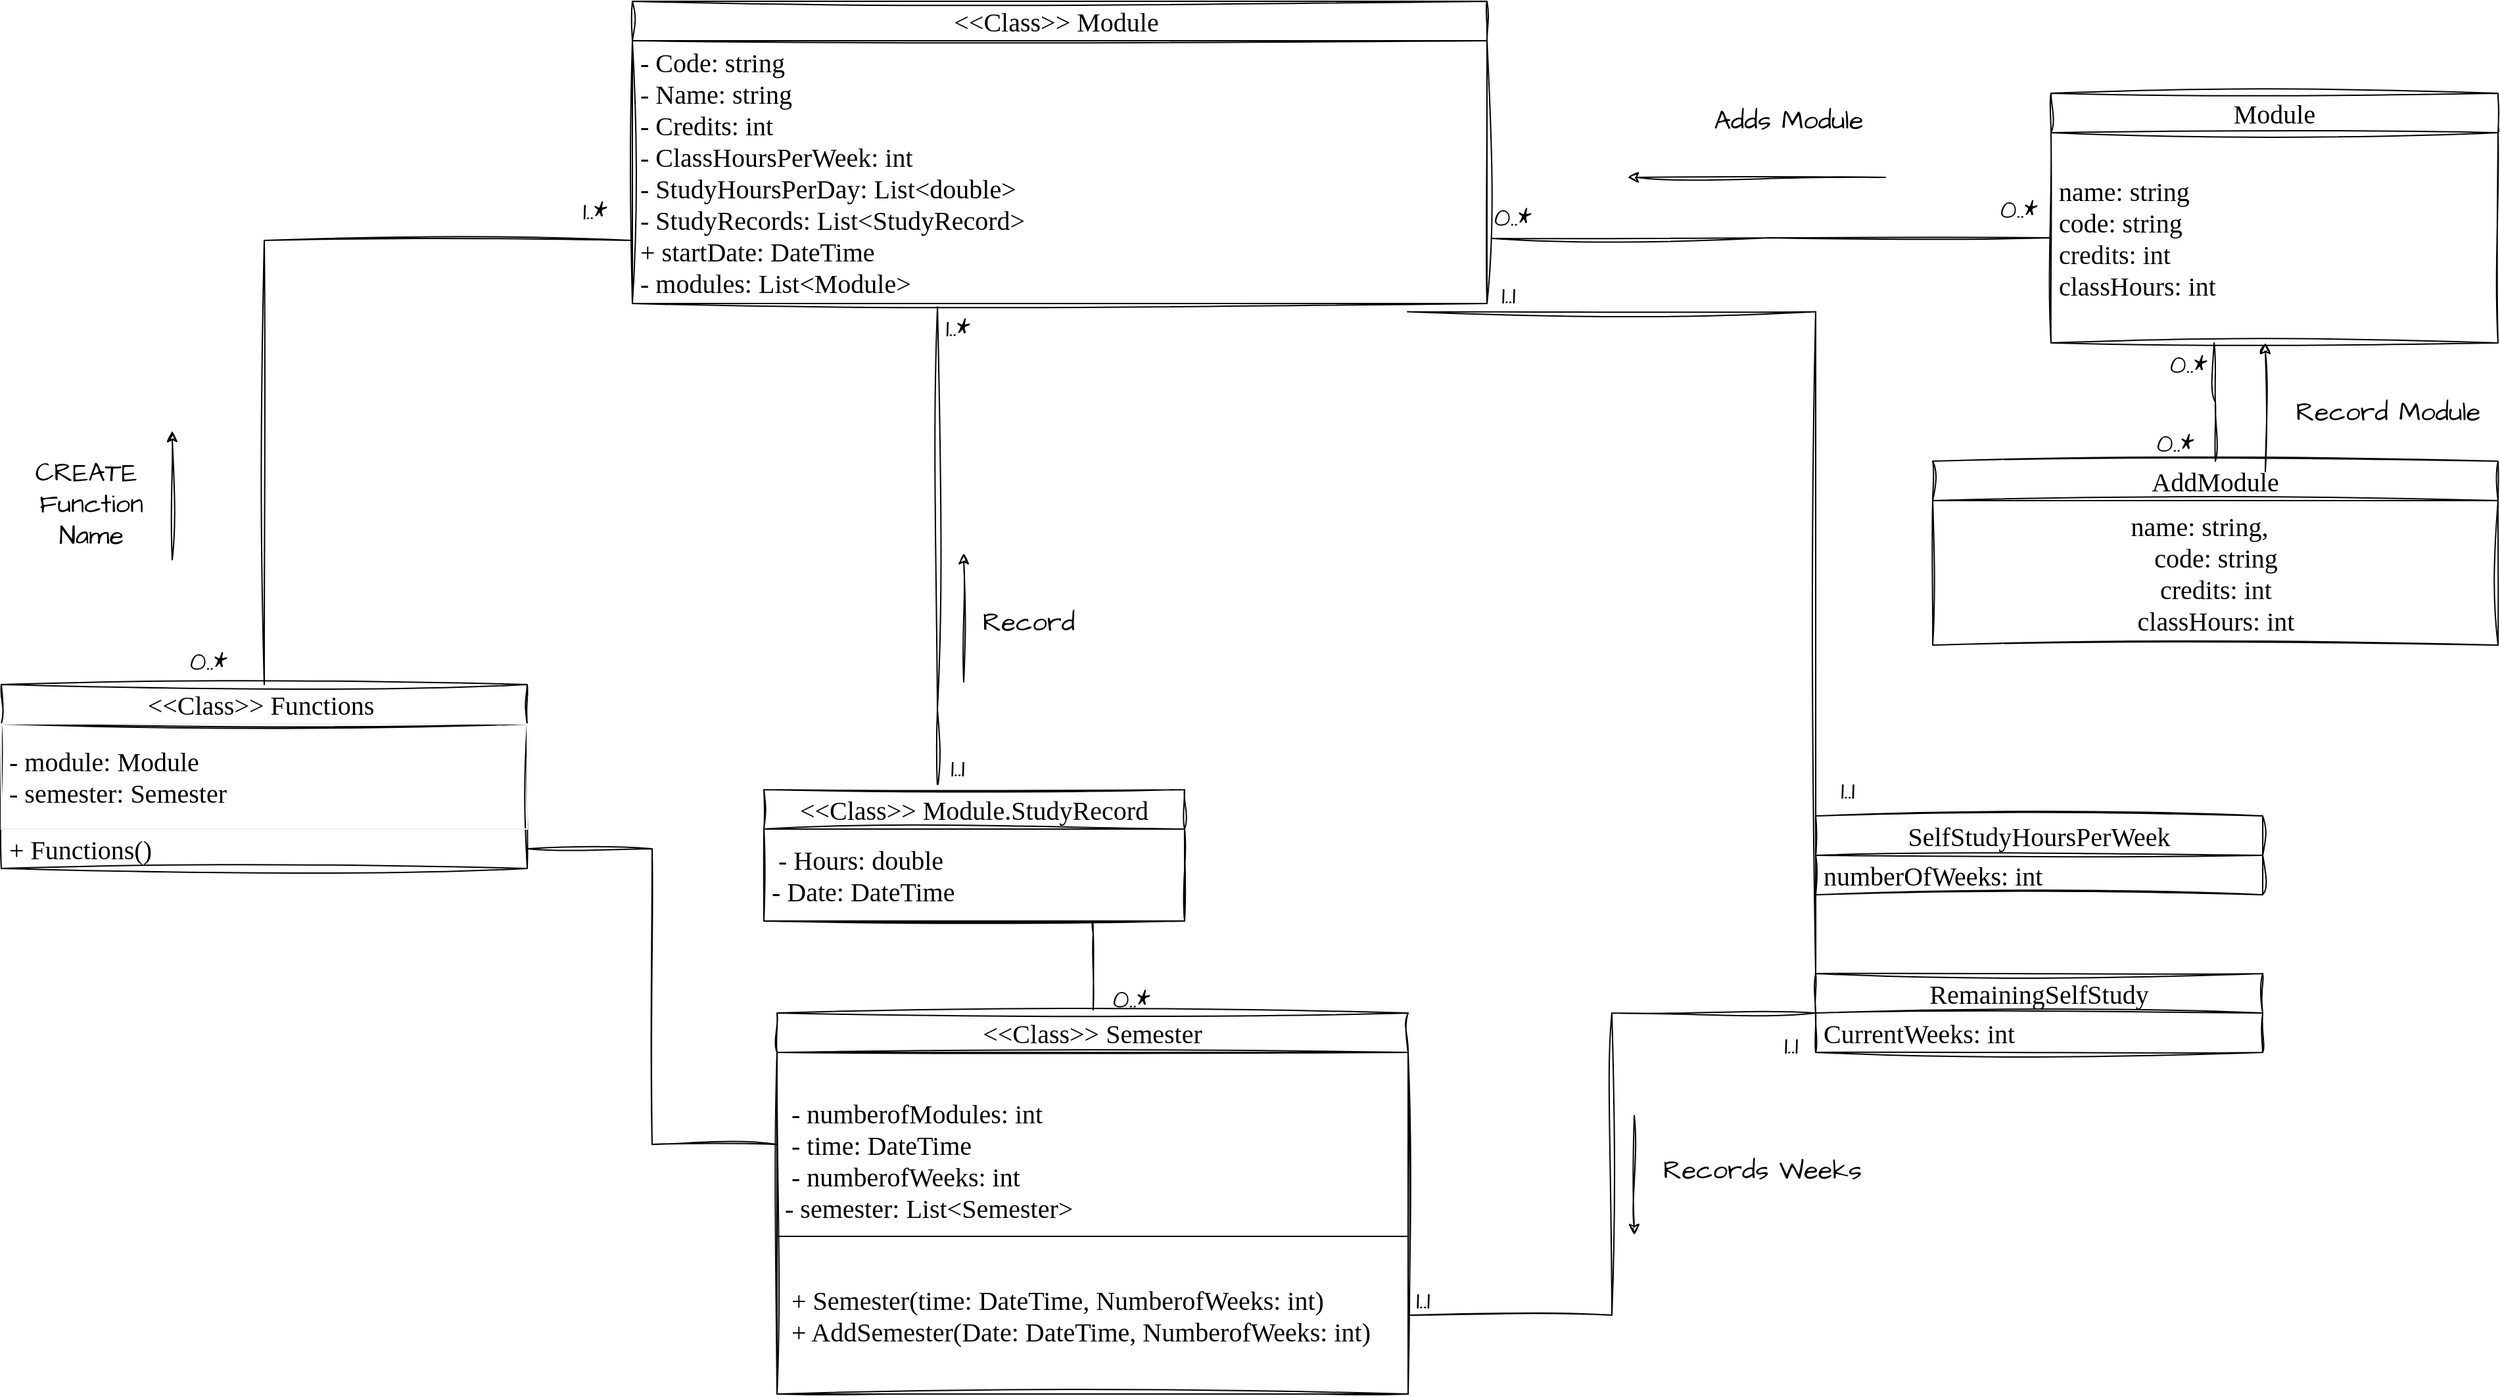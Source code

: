 <mxfile version="21.5.0" type="device">
  <diagram name="Page-1" id="kCfVXJoL_dmyVYq_A1QM">
    <mxGraphModel dx="2390" dy="1473" grid="0" gridSize="10" guides="1" tooltips="1" connect="1" arrows="1" fold="1" page="1" pageScale="1" pageWidth="2339" pageHeight="3300" math="0" shadow="0">
      <root>
        <mxCell id="0" />
        <mxCell id="1" parent="0" />
        <mxCell id="cLwnY9_HZELoblNR_DfB-37" style="edgeStyle=orthogonalEdgeStyle;rounded=0;sketch=1;hachureGap=4;jiggle=2;curveFitting=1;orthogonalLoop=1;jettySize=auto;html=1;entryX=0;entryY=0.76;entryDx=0;entryDy=0;entryPerimeter=0;fontFamily=Times New Roman;fontSize=16;startArrow=none;startFill=0;endArrow=none;endFill=0;" parent="1" source="cLwnY9_HZELoblNR_DfB-1" target="cLwnY9_HZELoblNR_DfB-6" edge="1">
          <mxGeometry relative="1" as="geometry" />
        </mxCell>
        <mxCell id="cLwnY9_HZELoblNR_DfB-1" value="&amp;lt;&amp;lt;Class&amp;gt;&amp;gt; Functions&amp;nbsp;" style="swimlane;fontStyle=0;childLayout=stackLayout;horizontal=1;startSize=30;horizontalStack=0;resizeParent=1;resizeParentMax=0;resizeLast=0;collapsible=1;marginBottom=0;whiteSpace=wrap;html=1;sketch=1;hachureGap=4;jiggle=2;curveFitting=1;fontFamily=Times New Roman;fontSize=20;" parent="1" vertex="1">
          <mxGeometry x="440" y="910" width="400" height="140" as="geometry" />
        </mxCell>
        <mxCell id="cLwnY9_HZELoblNR_DfB-2" value="- module: Module&lt;br&gt;- semester: Semester " style="text;strokeColor=#F0F0F0;fillColor=none;align=left;verticalAlign=middle;spacingLeft=4;spacingRight=4;overflow=hidden;points=[[0,0.5],[1,0.5]];portConstraint=eastwest;rotatable=0;whiteSpace=wrap;html=1;fontSize=20;fontFamily=Times New Roman;" parent="cLwnY9_HZELoblNR_DfB-1" vertex="1">
          <mxGeometry y="30" width="400" height="80" as="geometry" />
        </mxCell>
        <mxCell id="cLwnY9_HZELoblNR_DfB-3" value=" + Functions()   " style="text;strokeColor=none;fillColor=none;align=left;verticalAlign=middle;spacingLeft=4;spacingRight=4;overflow=hidden;points=[[0,0.5],[1,0.5]];portConstraint=eastwest;rotatable=0;whiteSpace=wrap;html=1;fontSize=20;fontFamily=Times New Roman;" parent="cLwnY9_HZELoblNR_DfB-1" vertex="1">
          <mxGeometry y="110" width="400" height="30" as="geometry" />
        </mxCell>
        <mxCell id="cLwnY9_HZELoblNR_DfB-5" value="&amp;lt;&amp;lt;Class&amp;gt;&amp;gt; Module&amp;nbsp;" style="swimlane;fontStyle=0;childLayout=stackLayout;horizontal=1;startSize=30;horizontalStack=0;resizeParent=1;resizeParentMax=0;resizeLast=0;collapsible=1;marginBottom=0;whiteSpace=wrap;html=1;sketch=1;hachureGap=4;jiggle=2;curveFitting=1;fontFamily=Times New Roman;fontSize=20;" parent="1" vertex="1">
          <mxGeometry x="920" y="390" width="650" height="230" as="geometry" />
        </mxCell>
        <mxCell id="cLwnY9_HZELoblNR_DfB-6" value="- Code: string&amp;nbsp;&lt;br&gt;- Name: string&amp;nbsp;&lt;br&gt;- Credits: int&amp;nbsp;&lt;br&gt;- ClassHoursPerWeek: int&lt;br&gt;- StudyHoursPerDay: List&amp;lt;double&amp;gt;&amp;nbsp;&lt;br&gt;- StudyRecords: List&amp;lt;StudyRecord&amp;gt;&amp;nbsp;&lt;br&gt;+ startDate: DateTime&amp;nbsp;&lt;br&gt;- modules: List&amp;lt;Module&amp;gt;" style="text;strokeColor=default;fillColor=none;align=left;verticalAlign=middle;spacingLeft=4;spacingRight=4;overflow=hidden;points=[[0,0.5],[1,0.5]];portConstraint=eastwest;rotatable=0;whiteSpace=wrap;html=1;fontSize=20;fontFamily=Times New Roman;" parent="cLwnY9_HZELoblNR_DfB-5" vertex="1">
          <mxGeometry y="30" width="650" height="200" as="geometry" />
        </mxCell>
        <mxCell id="cLwnY9_HZELoblNR_DfB-35" style="edgeStyle=orthogonalEdgeStyle;rounded=0;sketch=1;hachureGap=4;jiggle=2;curveFitting=1;orthogonalLoop=1;jettySize=auto;html=1;entryX=0.357;entryY=1.013;entryDx=0;entryDy=0;entryPerimeter=0;fontFamily=Times New Roman;fontSize=16;startArrow=none;startFill=0;endArrow=none;endFill=0;" parent="1" source="cLwnY9_HZELoblNR_DfB-9" target="cLwnY9_HZELoblNR_DfB-6" edge="1">
          <mxGeometry relative="1" as="geometry">
            <Array as="points">
              <mxPoint x="1152" y="929" />
              <mxPoint x="1152" y="929" />
            </Array>
            <mxPoint x="1187.8" y="870" as="targetPoint" />
          </mxGeometry>
        </mxCell>
        <mxCell id="cLwnY9_HZELoblNR_DfB-9" value="&amp;nbsp;&amp;lt;&amp;lt;Class&amp;gt;&amp;gt; Module.StudyRecord&amp;nbsp;" style="swimlane;fontStyle=0;childLayout=stackLayout;horizontal=1;startSize=30;horizontalStack=0;resizeParent=1;resizeParentMax=0;resizeLast=0;collapsible=1;marginBottom=0;whiteSpace=wrap;html=1;sketch=1;hachureGap=4;jiggle=2;curveFitting=1;fontFamily=Times New Roman;fontSize=20;" parent="1" vertex="1">
          <mxGeometry x="1020" y="990" width="320" height="100" as="geometry" />
        </mxCell>
        <mxCell id="cLwnY9_HZELoblNR_DfB-10" value="&lt;div&gt;&amp;nbsp;- Hours: double&amp;nbsp; &amp;nbsp; &amp;nbsp; &amp;nbsp; &amp;nbsp;&lt;/div&gt;&lt;div&gt;- Date: DateTime&amp;nbsp;&lt;/div&gt;" style="text;strokeColor=default;fillColor=none;align=left;verticalAlign=middle;spacingLeft=4;spacingRight=4;overflow=hidden;points=[[0,0.5],[1,0.5]];portConstraint=eastwest;rotatable=0;whiteSpace=wrap;html=1;fontSize=20;fontFamily=Times New Roman;" parent="cLwnY9_HZELoblNR_DfB-9" vertex="1">
          <mxGeometry y="30" width="320" height="70" as="geometry" />
        </mxCell>
        <mxCell id="cLwnY9_HZELoblNR_DfB-39" style="edgeStyle=orthogonalEdgeStyle;rounded=0;sketch=1;hachureGap=4;jiggle=2;curveFitting=1;orthogonalLoop=1;jettySize=auto;html=1;entryX=0.781;entryY=1.143;entryDx=0;entryDy=0;entryPerimeter=0;fontFamily=Architects Daughter;fontSource=https%3A%2F%2Ffonts.googleapis.com%2Fcss%3Ffamily%3DArchitects%2BDaughter;fontSize=16;exitX=0.501;exitY=-0.008;exitDx=0;exitDy=0;exitPerimeter=0;startArrow=none;startFill=0;endArrow=none;endFill=0;" parent="1" source="cLwnY9_HZELoblNR_DfB-13" edge="1">
          <mxGeometry relative="1" as="geometry">
            <mxPoint x="1269.96" y="1149.99" as="sourcePoint" />
            <mxPoint x="1269.88" y="1090" as="targetPoint" />
            <Array as="points">
              <mxPoint x="1271" y="1100" />
              <mxPoint x="1270" y="1100" />
            </Array>
          </mxGeometry>
        </mxCell>
        <mxCell id="cLwnY9_HZELoblNR_DfB-13" value="&amp;nbsp;&amp;lt;&amp;lt;Class&amp;gt;&amp;gt; Semester&amp;nbsp;" style="swimlane;fontStyle=0;childLayout=stackLayout;horizontal=1;startSize=30;horizontalStack=0;resizeParent=1;resizeParentMax=0;resizeLast=0;collapsible=1;marginBottom=0;whiteSpace=wrap;html=1;sketch=1;hachureGap=4;jiggle=2;curveFitting=1;fontFamily=Times New Roman;fontSize=20;" parent="1" vertex="1">
          <mxGeometry x="1030" y="1160" width="480" height="290" as="geometry" />
        </mxCell>
        <mxCell id="cLwnY9_HZELoblNR_DfB-14" value="&lt;div&gt;&lt;br&gt;&lt;/div&gt;&lt;div&gt;&amp;nbsp;- numberofModules: int&amp;nbsp; &amp;nbsp; &amp;nbsp;&lt;/div&gt;&lt;div&gt;&amp;nbsp;- time: DateTime&amp;nbsp; &amp;nbsp; &amp;nbsp; &amp;nbsp; &amp;nbsp; &amp;nbsp;&lt;/div&gt;&lt;div&gt;&amp;nbsp;- numberofWeeks: int&amp;nbsp; &amp;nbsp; &amp;nbsp; &amp;nbsp;&lt;/div&gt;&lt;div&gt;- semester: List&amp;lt;Semester&amp;gt;&lt;/div&gt;" style="text;strokeColor=default;fillColor=none;align=left;verticalAlign=middle;spacingLeft=4;spacingRight=4;overflow=hidden;points=[[0,0.5],[1,0.5]];portConstraint=eastwest;rotatable=0;whiteSpace=wrap;html=1;fontSize=20;fontFamily=Times New Roman;" parent="cLwnY9_HZELoblNR_DfB-13" vertex="1">
          <mxGeometry y="30" width="480" height="140" as="geometry" />
        </mxCell>
        <mxCell id="cLwnY9_HZELoblNR_DfB-15" value="&lt;div&gt;&amp;nbsp;+ Semester(time: DateTime, NumberofWeeks: int)&amp;nbsp;&lt;/div&gt;&lt;div&gt;&amp;nbsp;+ AddSemester(Date: DateTime, NumberofWeeks: int)&amp;nbsp;&lt;/div&gt;" style="text;strokeColor=default;fillColor=none;align=left;verticalAlign=middle;spacingLeft=4;spacingRight=4;overflow=hidden;points=[[0,0.5],[1,0.5]];portConstraint=eastwest;rotatable=0;whiteSpace=wrap;html=1;fontSize=20;fontFamily=Times New Roman;" parent="cLwnY9_HZELoblNR_DfB-13" vertex="1">
          <mxGeometry y="170" width="480" height="120" as="geometry" />
        </mxCell>
        <mxCell id="cLwnY9_HZELoblNR_DfB-17" value="Module" style="swimlane;fontStyle=0;childLayout=stackLayout;horizontal=1;startSize=30;horizontalStack=0;resizeParent=1;resizeParentMax=0;resizeLast=0;collapsible=1;marginBottom=0;whiteSpace=wrap;html=1;sketch=1;hachureGap=4;jiggle=2;curveFitting=1;fontFamily=Times New Roman;fontSize=20;" parent="1" vertex="1">
          <mxGeometry x="1999" y="460" width="340" height="190" as="geometry" />
        </mxCell>
        <mxCell id="cLwnY9_HZELoblNR_DfB-20" value="name: string&lt;br&gt;code: string&lt;br&gt;credits: int&lt;br&gt;classHours: int&amp;nbsp;" style="text;strokeColor=none;fillColor=none;align=left;verticalAlign=middle;spacingLeft=4;spacingRight=4;overflow=hidden;points=[[0,0.5],[1,0.5]];portConstraint=eastwest;rotatable=0;whiteSpace=wrap;html=1;fontSize=20;fontFamily=Times New Roman;" parent="cLwnY9_HZELoblNR_DfB-17" vertex="1">
          <mxGeometry y="30" width="340" height="160" as="geometry" />
        </mxCell>
        <mxCell id="trnYDFIzoloPD32JqK8Z-2" style="edgeStyle=orthogonalEdgeStyle;rounded=0;sketch=1;hachureGap=4;jiggle=2;curveFitting=1;orthogonalLoop=1;jettySize=auto;html=1;exitX=0.5;exitY=0;exitDx=0;exitDy=0;entryX=0.365;entryY=1;entryDx=0;entryDy=0;entryPerimeter=0;fontFamily=Architects Daughter;fontSource=https%3A%2F%2Ffonts.googleapis.com%2Fcss%3Ffamily%3DArchitects%2BDaughter;fontSize=16;endArrow=none;endFill=0;" edge="1" parent="1" source="cLwnY9_HZELoblNR_DfB-21" target="cLwnY9_HZELoblNR_DfB-20">
          <mxGeometry relative="1" as="geometry" />
        </mxCell>
        <mxCell id="cLwnY9_HZELoblNR_DfB-21" value="AddModule" style="swimlane;fontStyle=0;childLayout=stackLayout;horizontal=1;startSize=30;horizontalStack=0;resizeParent=1;resizeParentMax=0;resizeLast=0;collapsible=1;marginBottom=0;whiteSpace=wrap;html=1;sketch=1;hachureGap=4;jiggle=2;curveFitting=1;fontFamily=Times New Roman;fontSize=20;" parent="1" vertex="1">
          <mxGeometry x="1909" y="740" width="430" height="140" as="geometry" />
        </mxCell>
        <mxCell id="cLwnY9_HZELoblNR_DfB-24" value="&lt;div style=&quot;text-align: left;&quot;&gt;&lt;span style=&quot;background-color: initial;&quot;&gt;name: string,&lt;/span&gt;&lt;/div&gt;code: string&lt;br&gt;credits: int&lt;br&gt;&amp;nbsp;classHours: int&amp;nbsp;" style="text;html=1;align=center;verticalAlign=middle;resizable=0;points=[];autosize=1;strokeColor=none;fillColor=none;fontSize=20;fontFamily=Times New Roman;" parent="cLwnY9_HZELoblNR_DfB-21" vertex="1">
          <mxGeometry y="30" width="430" height="110" as="geometry" />
        </mxCell>
        <mxCell id="cLwnY9_HZELoblNR_DfB-25" value="SelfStudyHoursPerWeek" style="swimlane;fontStyle=0;childLayout=stackLayout;horizontal=1;startSize=30;horizontalStack=0;resizeParent=1;resizeParentMax=0;resizeLast=0;collapsible=1;marginBottom=0;whiteSpace=wrap;html=1;sketch=1;hachureGap=4;jiggle=2;curveFitting=1;fontFamily=Times New Roman;fontSize=20;" parent="1" vertex="1">
          <mxGeometry x="1820" y="1010" width="340" height="60" as="geometry" />
        </mxCell>
        <mxCell id="cLwnY9_HZELoblNR_DfB-26" value="numberOfWeeks: int" style="text;strokeColor=none;fillColor=none;align=left;verticalAlign=middle;spacingLeft=4;spacingRight=4;overflow=hidden;points=[[0,0.5],[1,0.5]];portConstraint=eastwest;rotatable=0;whiteSpace=wrap;html=1;fontSize=20;fontFamily=Times New Roman;" parent="cLwnY9_HZELoblNR_DfB-25" vertex="1">
          <mxGeometry y="30" width="340" height="30" as="geometry" />
        </mxCell>
        <mxCell id="cLwnY9_HZELoblNR_DfB-31" style="edgeStyle=orthogonalEdgeStyle;rounded=0;sketch=1;hachureGap=4;jiggle=2;curveFitting=1;orthogonalLoop=1;jettySize=auto;html=1;exitX=0;exitY=0.5;exitDx=0;exitDy=0;fontFamily=Times New Roman;fontSize=16;startArrow=none;startFill=0;endArrow=none;endFill=0;" parent="1" source="cLwnY9_HZELoblNR_DfB-29" target="cLwnY9_HZELoblNR_DfB-15" edge="1">
          <mxGeometry relative="1" as="geometry" />
        </mxCell>
        <mxCell id="cLwnY9_HZELoblNR_DfB-32" style="edgeStyle=orthogonalEdgeStyle;rounded=0;sketch=1;hachureGap=4;jiggle=2;curveFitting=1;orthogonalLoop=1;jettySize=auto;html=1;exitX=0;exitY=0;exitDx=0;exitDy=0;entryX=0.907;entryY=1.031;entryDx=0;entryDy=0;entryPerimeter=0;fontFamily=Times New Roman;fontSize=16;startArrow=none;startFill=0;endArrow=none;endFill=0;" parent="1" source="cLwnY9_HZELoblNR_DfB-29" target="cLwnY9_HZELoblNR_DfB-6" edge="1">
          <mxGeometry relative="1" as="geometry">
            <mxPoint x="1536.85" y="870" as="targetPoint" />
          </mxGeometry>
        </mxCell>
        <mxCell id="cLwnY9_HZELoblNR_DfB-29" value="RemainingSelfStudy" style="swimlane;fontStyle=0;childLayout=stackLayout;horizontal=1;startSize=30;horizontalStack=0;resizeParent=1;resizeParentMax=0;resizeLast=0;collapsible=1;marginBottom=0;whiteSpace=wrap;html=1;sketch=1;hachureGap=4;jiggle=2;curveFitting=1;fontFamily=Times New Roman;fontSize=20;" parent="1" vertex="1">
          <mxGeometry x="1820" y="1130" width="340" height="60" as="geometry" />
        </mxCell>
        <mxCell id="cLwnY9_HZELoblNR_DfB-30" value="CurrentWeeks: int" style="text;strokeColor=none;fillColor=none;align=left;verticalAlign=middle;spacingLeft=4;spacingRight=4;overflow=hidden;points=[[0,0.5],[1,0.5]];portConstraint=eastwest;rotatable=0;whiteSpace=wrap;html=1;fontSize=20;fontFamily=Times New Roman;" parent="cLwnY9_HZELoblNR_DfB-29" vertex="1">
          <mxGeometry y="30" width="340" height="30" as="geometry" />
        </mxCell>
        <mxCell id="cLwnY9_HZELoblNR_DfB-36" style="edgeStyle=orthogonalEdgeStyle;rounded=0;sketch=1;hachureGap=4;jiggle=2;curveFitting=1;orthogonalLoop=1;jettySize=auto;html=1;entryX=1.005;entryY=0.752;entryDx=0;entryDy=0;entryPerimeter=0;fontFamily=Times New Roman;fontSize=16;startArrow=none;startFill=0;endArrow=none;endFill=0;" parent="1" source="cLwnY9_HZELoblNR_DfB-20" target="cLwnY9_HZELoblNR_DfB-6" edge="1">
          <mxGeometry relative="1" as="geometry" />
        </mxCell>
        <mxCell id="cLwnY9_HZELoblNR_DfB-38" style="edgeStyle=orthogonalEdgeStyle;rounded=0;sketch=1;hachureGap=4;jiggle=2;curveFitting=1;orthogonalLoop=1;jettySize=auto;html=1;fontFamily=Times New Roman;fontSize=16;startArrow=none;startFill=0;endArrow=none;endFill=0;" parent="1" source="cLwnY9_HZELoblNR_DfB-3" target="cLwnY9_HZELoblNR_DfB-14" edge="1">
          <mxGeometry relative="1" as="geometry" />
        </mxCell>
        <mxCell id="trnYDFIzoloPD32JqK8Z-1" value="0..*" style="text;html=1;align=center;verticalAlign=middle;resizable=0;points=[];autosize=1;strokeColor=none;fillColor=none;fontSize=20;fontFamily=Architects Daughter;" vertex="1" parent="1">
          <mxGeometry x="574" y="874" width="46" height="36" as="geometry" />
        </mxCell>
        <mxCell id="trnYDFIzoloPD32JqK8Z-3" value="1..*" style="text;html=1;align=center;verticalAlign=middle;resizable=0;points=[];autosize=1;strokeColor=none;fillColor=none;fontSize=20;fontFamily=Architects Daughter;" vertex="1" parent="1">
          <mxGeometry x="873" y="531" width="36" height="36" as="geometry" />
        </mxCell>
        <mxCell id="trnYDFIzoloPD32JqK8Z-4" value="1..1" style="text;html=1;align=center;verticalAlign=middle;resizable=0;points=[];autosize=1;strokeColor=none;fillColor=none;fontSize=20;fontFamily=Architects Daughter;" vertex="1" parent="1">
          <mxGeometry x="1786" y="1166" width="29" height="36" as="geometry" />
        </mxCell>
        <mxCell id="trnYDFIzoloPD32JqK8Z-5" value="1..1" style="text;html=1;align=center;verticalAlign=middle;resizable=0;points=[];autosize=1;strokeColor=none;fillColor=none;fontSize=20;fontFamily=Architects Daughter;" vertex="1" parent="1">
          <mxGeometry x="1506" y="1360" width="29" height="36" as="geometry" />
        </mxCell>
        <mxCell id="trnYDFIzoloPD32JqK8Z-6" value="1..1" style="text;html=1;align=center;verticalAlign=middle;resizable=0;points=[];autosize=1;strokeColor=none;fillColor=none;fontSize=20;fontFamily=Architects Daughter;" vertex="1" parent="1">
          <mxGeometry x="1829" y="972" width="29" height="36" as="geometry" />
        </mxCell>
        <mxCell id="trnYDFIzoloPD32JqK8Z-7" value="0..*" style="text;html=1;align=center;verticalAlign=middle;resizable=0;points=[];autosize=1;strokeColor=none;fillColor=none;fontSize=20;fontFamily=Architects Daughter;" vertex="1" parent="1">
          <mxGeometry x="1951" y="530" width="46" height="36" as="geometry" />
        </mxCell>
        <mxCell id="trnYDFIzoloPD32JqK8Z-8" value="0..*" style="text;html=1;align=center;verticalAlign=middle;resizable=0;points=[];autosize=1;strokeColor=none;fillColor=none;fontSize=20;fontFamily=Architects Daughter;" vertex="1" parent="1">
          <mxGeometry x="1566" y="536" width="46" height="36" as="geometry" />
        </mxCell>
        <mxCell id="trnYDFIzoloPD32JqK8Z-9" value="0..*" style="text;html=1;align=center;verticalAlign=middle;resizable=0;points=[];autosize=1;strokeColor=none;fillColor=none;fontSize=20;fontFamily=Architects Daughter;" vertex="1" parent="1">
          <mxGeometry x="2070" y="708" width="46" height="36" as="geometry" />
        </mxCell>
        <mxCell id="trnYDFIzoloPD32JqK8Z-10" value="0..*" style="text;html=1;align=center;verticalAlign=middle;resizable=0;points=[];autosize=1;strokeColor=none;fillColor=none;fontSize=20;fontFamily=Architects Daughter;" vertex="1" parent="1">
          <mxGeometry x="2080" y="648" width="46" height="36" as="geometry" />
        </mxCell>
        <mxCell id="trnYDFIzoloPD32JqK8Z-11" value="0..*" style="text;html=1;align=center;verticalAlign=middle;resizable=0;points=[];autosize=1;strokeColor=none;fillColor=none;fontSize=20;fontFamily=Architects Daughter;" vertex="1" parent="1">
          <mxGeometry x="1276" y="1131" width="46" height="36" as="geometry" />
        </mxCell>
        <mxCell id="trnYDFIzoloPD32JqK8Z-12" value="1..1" style="text;html=1;align=center;verticalAlign=middle;resizable=0;points=[];autosize=1;strokeColor=none;fillColor=none;fontSize=20;fontFamily=Architects Daughter;" vertex="1" parent="1">
          <mxGeometry x="1152" y="955" width="29" height="36" as="geometry" />
        </mxCell>
        <mxCell id="trnYDFIzoloPD32JqK8Z-13" value="1..*" style="text;html=1;align=center;verticalAlign=middle;resizable=0;points=[];autosize=1;strokeColor=none;fillColor=none;fontSize=20;fontFamily=Architects Daughter;" vertex="1" parent="1">
          <mxGeometry x="1149" y="620" width="36" height="36" as="geometry" />
        </mxCell>
        <mxCell id="trnYDFIzoloPD32JqK8Z-14" value="1..1" style="text;html=1;align=center;verticalAlign=middle;resizable=0;points=[];autosize=1;strokeColor=none;fillColor=none;fontSize=20;fontFamily=Architects Daughter;" vertex="1" parent="1">
          <mxGeometry x="1571" y="595" width="29" height="36" as="geometry" />
        </mxCell>
        <mxCell id="trnYDFIzoloPD32JqK8Z-15" value="" style="endArrow=classic;html=1;rounded=0;sketch=1;hachureGap=4;jiggle=2;curveFitting=1;fontFamily=Architects Daughter;fontSource=https%3A%2F%2Ffonts.googleapis.com%2Fcss%3Ffamily%3DArchitects%2BDaughter;fontSize=16;" edge="1" parent="1">
          <mxGeometry width="50" height="50" relative="1" as="geometry">
            <mxPoint x="570" y="815" as="sourcePoint" />
            <mxPoint x="570" y="717" as="targetPoint" />
          </mxGeometry>
        </mxCell>
        <mxCell id="trnYDFIzoloPD32JqK8Z-16" value="CREATE&amp;nbsp;&lt;br&gt;Function&lt;br&gt;Name" style="text;html=1;align=center;verticalAlign=middle;resizable=0;points=[];autosize=1;strokeColor=none;fillColor=none;fontSize=20;fontFamily=Architects Daughter;" vertex="1" parent="1">
          <mxGeometry x="456" y="730" width="103" height="84" as="geometry" />
        </mxCell>
        <mxCell id="trnYDFIzoloPD32JqK8Z-17" value="Record&amp;nbsp;" style="text;html=1;align=center;verticalAlign=middle;resizable=0;points=[];autosize=1;strokeColor=none;fillColor=none;fontSize=20;fontFamily=Architects Daughter;" vertex="1" parent="1">
          <mxGeometry x="1177" y="844" width="96" height="36" as="geometry" />
        </mxCell>
        <mxCell id="trnYDFIzoloPD32JqK8Z-18" value="" style="endArrow=classic;html=1;rounded=0;sketch=1;hachureGap=4;jiggle=2;curveFitting=1;fontFamily=Architects Daughter;fontSource=https%3A%2F%2Ffonts.googleapis.com%2Fcss%3Ffamily%3DArchitects%2BDaughter;fontSize=16;" edge="1" parent="1">
          <mxGeometry width="50" height="50" relative="1" as="geometry">
            <mxPoint x="1172" y="908" as="sourcePoint" />
            <mxPoint x="1172" y="810" as="targetPoint" />
          </mxGeometry>
        </mxCell>
        <mxCell id="trnYDFIzoloPD32JqK8Z-19" value="" style="endArrow=classic;html=1;rounded=0;sketch=1;hachureGap=4;jiggle=2;curveFitting=1;fontFamily=Architects Daughter;fontSource=https%3A%2F%2Ffonts.googleapis.com%2Fcss%3Ffamily%3DArchitects%2BDaughter;fontSize=16;" edge="1" parent="1">
          <mxGeometry width="50" height="50" relative="1" as="geometry">
            <mxPoint x="1682" y="1238" as="sourcePoint" />
            <mxPoint x="1682" y="1329" as="targetPoint" />
          </mxGeometry>
        </mxCell>
        <mxCell id="trnYDFIzoloPD32JqK8Z-20" value="Records Weeks" style="text;html=1;align=center;verticalAlign=middle;resizable=0;points=[];autosize=1;strokeColor=none;fillColor=none;fontSize=20;fontFamily=Architects Daughter;" vertex="1" parent="1">
          <mxGeometry x="1694" y="1261" width="169" height="36" as="geometry" />
        </mxCell>
        <mxCell id="trnYDFIzoloPD32JqK8Z-22" value="Record Module" style="text;html=1;align=center;verticalAlign=middle;resizable=0;points=[];autosize=1;strokeColor=none;fillColor=none;fontSize=20;fontFamily=Architects Daughter;" vertex="1" parent="1">
          <mxGeometry x="2176" y="684" width="158" height="36" as="geometry" />
        </mxCell>
        <mxCell id="trnYDFIzoloPD32JqK8Z-23" value="" style="endArrow=classic;html=1;rounded=0;sketch=1;hachureGap=4;jiggle=2;curveFitting=1;fontFamily=Architects Daughter;fontSource=https%3A%2F%2Ffonts.googleapis.com%2Fcss%3Ffamily%3DArchitects%2BDaughter;fontSize=16;" edge="1" parent="1">
          <mxGeometry width="50" height="50" relative="1" as="geometry">
            <mxPoint x="2162" y="748" as="sourcePoint" />
            <mxPoint x="2162" y="650" as="targetPoint" />
          </mxGeometry>
        </mxCell>
        <mxCell id="trnYDFIzoloPD32JqK8Z-24" value="Adds Module" style="text;html=1;align=center;verticalAlign=middle;resizable=0;points=[];autosize=1;strokeColor=none;fillColor=none;fontSize=20;fontFamily=Architects Daughter;" vertex="1" parent="1">
          <mxGeometry x="1733" y="462" width="132" height="36" as="geometry" />
        </mxCell>
        <mxCell id="trnYDFIzoloPD32JqK8Z-25" value="" style="endArrow=classic;html=1;rounded=0;sketch=1;hachureGap=4;jiggle=2;curveFitting=1;fontFamily=Architects Daughter;fontSource=https%3A%2F%2Ffonts.googleapis.com%2Fcss%3Ffamily%3DArchitects%2BDaughter;fontSize=16;" edge="1" parent="1">
          <mxGeometry width="50" height="50" relative="1" as="geometry">
            <mxPoint x="1873" y="524" as="sourcePoint" />
            <mxPoint x="1677" y="524" as="targetPoint" />
          </mxGeometry>
        </mxCell>
      </root>
    </mxGraphModel>
  </diagram>
</mxfile>
